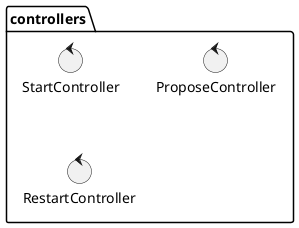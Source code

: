 @startuml
package controllers{
control StartController
control ProposeController
control RestartController
}
@enduml